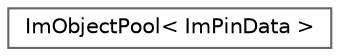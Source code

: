 digraph "Graphical Class Hierarchy"
{
 // LATEX_PDF_SIZE
  bgcolor="transparent";
  edge [fontname=Helvetica,fontsize=10,labelfontname=Helvetica,labelfontsize=10];
  node [fontname=Helvetica,fontsize=10,shape=box,height=0.2,width=0.4];
  rankdir="LR";
  Node0 [label="ImObjectPool\< ImPinData \>",height=0.2,width=0.4,color="grey40", fillcolor="white", style="filled",URL="$struct_im_object_pool.html",tooltip=" "];
}
